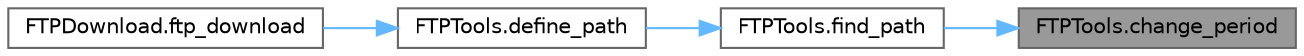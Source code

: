 digraph "FTPTools.change_period"
{
 // LATEX_PDF_SIZE
  bgcolor="transparent";
  edge [fontname=Helvetica,fontsize=10,labelfontname=Helvetica,labelfontsize=10];
  node [fontname=Helvetica,fontsize=10,shape=box,height=0.2,width=0.4];
  rankdir="RL";
  Node1 [id="Node000001",label="FTPTools.change_period",height=0.2,width=0.4,color="gray40", fillcolor="grey60", style="filled", fontcolor="black",tooltip=" "];
  Node1 -> Node2 [id="edge1_Node000001_Node000002",dir="back",color="steelblue1",style="solid",tooltip=" "];
  Node2 [id="Node000002",label="FTPTools.find_path",height=0.2,width=0.4,color="grey40", fillcolor="white", style="filled",URL="$namespace_f_t_p_tools.html#ac9c326cc0f8aa29e22b9c7ed8a3b9bb8",tooltip=" "];
  Node2 -> Node3 [id="edge2_Node000002_Node000003",dir="back",color="steelblue1",style="solid",tooltip=" "];
  Node3 [id="Node000003",label="FTPTools.define_path",height=0.2,width=0.4,color="grey40", fillcolor="white", style="filled",URL="$namespace_f_t_p_tools.html#a8f0ba22e45d6c1f531f9f9ffd7687152",tooltip=" "];
  Node3 -> Node4 [id="edge3_Node000003_Node000004",dir="back",color="steelblue1",style="solid",tooltip=" "];
  Node4 [id="Node000004",label="FTPDownload.ftp_download",height=0.2,width=0.4,color="grey40", fillcolor="white", style="filled",URL="$namespace_f_t_p_download.html#a7219592285bb678c5b00e067e6741bf6",tooltip=" "];
}
